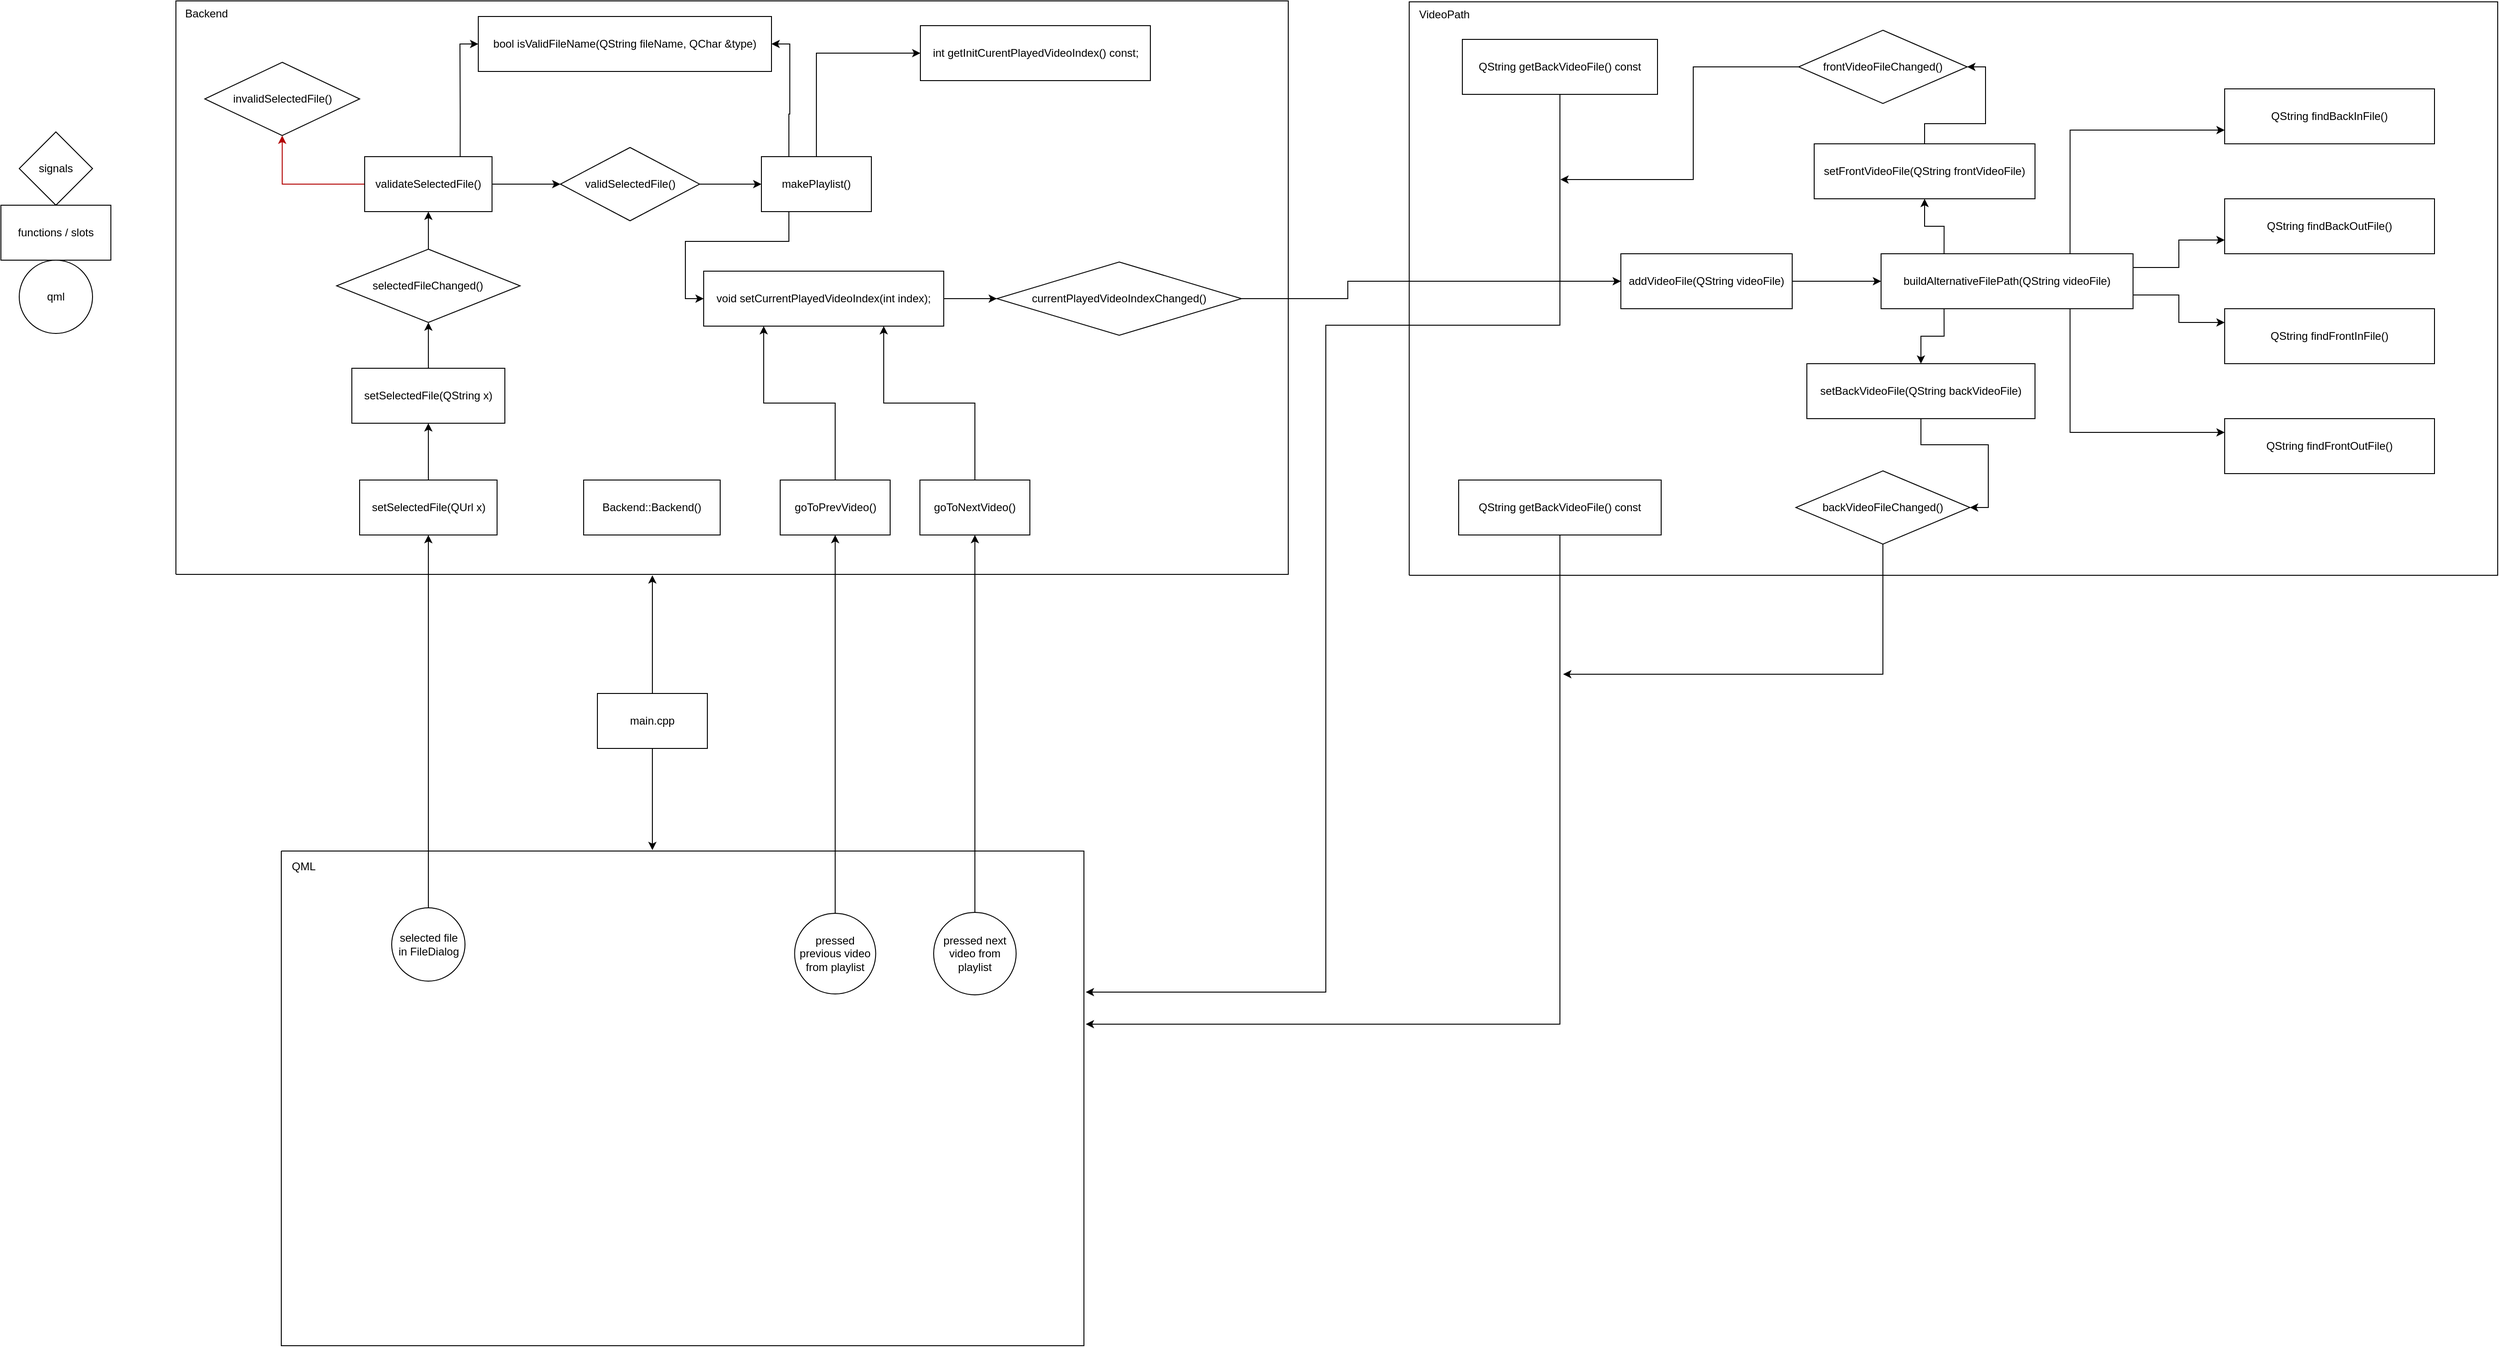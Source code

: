 <mxfile version="24.5.1" type="device">
  <diagram name="Page-1" id="O__X3Oyo5XvWB0C7ne0w">
    <mxGraphModel dx="2790" dy="1793" grid="0" gridSize="10" guides="1" tooltips="1" connect="1" arrows="1" fold="1" page="0" pageScale="1" pageWidth="827" pageHeight="1169" math="0" shadow="0">
      <root>
        <mxCell id="0" />
        <mxCell id="1" parent="0" />
        <mxCell id="GhN1twf3DZPRlEhN9xuZ-37" style="edgeStyle=orthogonalEdgeStyle;rounded=0;orthogonalLoop=1;jettySize=auto;html=1;exitX=0.5;exitY=0;exitDx=0;exitDy=0;" edge="1" parent="1" source="GhN1twf3DZPRlEhN9xuZ-1">
          <mxGeometry relative="1" as="geometry">
            <mxPoint x="400" y="254" as="targetPoint" />
          </mxGeometry>
        </mxCell>
        <mxCell id="GhN1twf3DZPRlEhN9xuZ-58" style="edgeStyle=orthogonalEdgeStyle;rounded=0;orthogonalLoop=1;jettySize=auto;html=1;" edge="1" parent="1" source="GhN1twf3DZPRlEhN9xuZ-1">
          <mxGeometry relative="1" as="geometry">
            <mxPoint x="400" y="554" as="targetPoint" />
          </mxGeometry>
        </mxCell>
        <mxCell id="GhN1twf3DZPRlEhN9xuZ-1" value="main.cpp" style="whiteSpace=wrap;html=1;strokeColor=default;" vertex="1" parent="1">
          <mxGeometry x="340" y="383" width="120" height="60" as="geometry" />
        </mxCell>
        <mxCell id="GhN1twf3DZPRlEhN9xuZ-2" value="&lt;div&gt;Backend::Backend()&lt;/div&gt;" style="whiteSpace=wrap;html=1;fillColor=none;glass=0;movable=1;resizable=1;rotatable=1;deletable=1;editable=1;locked=0;connectable=1;" vertex="1" parent="1">
          <mxGeometry x="325" y="150" width="149" height="60" as="geometry" />
        </mxCell>
        <mxCell id="GhN1twf3DZPRlEhN9xuZ-9" style="edgeStyle=orthogonalEdgeStyle;rounded=0;orthogonalLoop=1;jettySize=auto;html=1;exitX=0.5;exitY=0;exitDx=0;exitDy=0;entryX=0.5;entryY=1;entryDx=0;entryDy=0;" edge="1" parent="1" source="GhN1twf3DZPRlEhN9xuZ-3" target="GhN1twf3DZPRlEhN9xuZ-4">
          <mxGeometry relative="1" as="geometry" />
        </mxCell>
        <mxCell id="GhN1twf3DZPRlEhN9xuZ-3" value="&lt;div&gt;&lt;span style=&quot;background-color: initial;&quot;&gt;selected file&lt;/span&gt;&lt;br&gt;&lt;/div&gt;&lt;div&gt;&lt;span style=&quot;background-color: initial;&quot;&gt;in FileDialog&lt;/span&gt;&lt;/div&gt;" style="ellipse;whiteSpace=wrap;html=1;" vertex="1" parent="1">
          <mxGeometry x="115.5" y="617" width="80" height="80" as="geometry" />
        </mxCell>
        <mxCell id="GhN1twf3DZPRlEhN9xuZ-6" value="" style="edgeStyle=orthogonalEdgeStyle;rounded=0;orthogonalLoop=1;jettySize=auto;html=1;" edge="1" parent="1" source="GhN1twf3DZPRlEhN9xuZ-4" target="GhN1twf3DZPRlEhN9xuZ-5">
          <mxGeometry relative="1" as="geometry" />
        </mxCell>
        <mxCell id="GhN1twf3DZPRlEhN9xuZ-4" value="setSelectedFile(QUrl x)" style="whiteSpace=wrap;html=1;" vertex="1" parent="1">
          <mxGeometry x="80.5" y="150" width="150" height="60" as="geometry" />
        </mxCell>
        <mxCell id="GhN1twf3DZPRlEhN9xuZ-8" value="" style="edgeStyle=orthogonalEdgeStyle;rounded=0;orthogonalLoop=1;jettySize=auto;html=1;" edge="1" parent="1" source="GhN1twf3DZPRlEhN9xuZ-5" target="GhN1twf3DZPRlEhN9xuZ-7">
          <mxGeometry relative="1" as="geometry" />
        </mxCell>
        <mxCell id="GhN1twf3DZPRlEhN9xuZ-5" value="setSelectedFile(QString x)" style="whiteSpace=wrap;html=1;" vertex="1" parent="1">
          <mxGeometry x="72" y="28" width="167" height="60" as="geometry" />
        </mxCell>
        <mxCell id="GhN1twf3DZPRlEhN9xuZ-16" value="" style="edgeStyle=orthogonalEdgeStyle;rounded=0;orthogonalLoop=1;jettySize=auto;html=1;" edge="1" parent="1" source="GhN1twf3DZPRlEhN9xuZ-7" target="GhN1twf3DZPRlEhN9xuZ-15">
          <mxGeometry relative="1" as="geometry" />
        </mxCell>
        <mxCell id="GhN1twf3DZPRlEhN9xuZ-7" value="selectedFileChanged()" style="rhombus;whiteSpace=wrap;html=1;" vertex="1" parent="1">
          <mxGeometry x="55.38" y="-102" width="200.25" height="80" as="geometry" />
        </mxCell>
        <mxCell id="GhN1twf3DZPRlEhN9xuZ-11" value="signals" style="rhombus;whiteSpace=wrap;html=1;movable=0;resizable=0;rotatable=0;deletable=0;editable=0;locked=1;connectable=0;" vertex="1" parent="1">
          <mxGeometry x="-291" y="-230" width="80" height="80" as="geometry" />
        </mxCell>
        <mxCell id="GhN1twf3DZPRlEhN9xuZ-12" value="functions /&amp;nbsp;&lt;span style=&quot;background-color: initial;&quot;&gt;slots&lt;/span&gt;" style="whiteSpace=wrap;html=1;movable=0;resizable=0;rotatable=0;deletable=0;editable=0;locked=1;connectable=0;" vertex="1" parent="1">
          <mxGeometry x="-311" y="-150" width="120" height="60" as="geometry" />
        </mxCell>
        <mxCell id="GhN1twf3DZPRlEhN9xuZ-14" value="qml" style="ellipse;whiteSpace=wrap;html=1;movable=0;resizable=0;rotatable=0;deletable=0;editable=0;locked=1;connectable=0;" vertex="1" parent="1">
          <mxGeometry x="-291" y="-90" width="80" height="80" as="geometry" />
        </mxCell>
        <mxCell id="GhN1twf3DZPRlEhN9xuZ-18" style="edgeStyle=orthogonalEdgeStyle;rounded=0;orthogonalLoop=1;jettySize=auto;html=1;exitX=0;exitY=0.5;exitDx=0;exitDy=0;entryX=0.5;entryY=1;entryDx=0;entryDy=0;fillColor=#e51400;strokeColor=#B20000;" edge="1" parent="1" source="GhN1twf3DZPRlEhN9xuZ-15" target="GhN1twf3DZPRlEhN9xuZ-17">
          <mxGeometry relative="1" as="geometry" />
        </mxCell>
        <mxCell id="GhN1twf3DZPRlEhN9xuZ-20" style="edgeStyle=orthogonalEdgeStyle;rounded=0;orthogonalLoop=1;jettySize=auto;html=1;exitX=1;exitY=0.5;exitDx=0;exitDy=0;entryX=0;entryY=0.5;entryDx=0;entryDy=0;" edge="1" parent="1" source="GhN1twf3DZPRlEhN9xuZ-15" target="GhN1twf3DZPRlEhN9xuZ-19">
          <mxGeometry relative="1" as="geometry" />
        </mxCell>
        <mxCell id="GhN1twf3DZPRlEhN9xuZ-23" style="edgeStyle=orthogonalEdgeStyle;rounded=0;orthogonalLoop=1;jettySize=auto;html=1;exitX=0.75;exitY=0;exitDx=0;exitDy=0;entryX=0;entryY=0.5;entryDx=0;entryDy=0;" edge="1" parent="1" source="GhN1twf3DZPRlEhN9xuZ-15" target="GhN1twf3DZPRlEhN9xuZ-21">
          <mxGeometry relative="1" as="geometry" />
        </mxCell>
        <mxCell id="GhN1twf3DZPRlEhN9xuZ-15" value="validateSelectedFile()" style="whiteSpace=wrap;html=1;" vertex="1" parent="1">
          <mxGeometry x="86" y="-203" width="139" height="60" as="geometry" />
        </mxCell>
        <mxCell id="GhN1twf3DZPRlEhN9xuZ-17" value="invalidSelectedFile()" style="rhombus;whiteSpace=wrap;html=1;" vertex="1" parent="1">
          <mxGeometry x="-88.5" y="-306" width="169" height="80" as="geometry" />
        </mxCell>
        <mxCell id="GhN1twf3DZPRlEhN9xuZ-25" value="" style="edgeStyle=orthogonalEdgeStyle;rounded=0;orthogonalLoop=1;jettySize=auto;html=1;" edge="1" parent="1" source="GhN1twf3DZPRlEhN9xuZ-19" target="GhN1twf3DZPRlEhN9xuZ-24">
          <mxGeometry relative="1" as="geometry" />
        </mxCell>
        <mxCell id="GhN1twf3DZPRlEhN9xuZ-19" value="validSelectedFile()" style="rhombus;whiteSpace=wrap;html=1;" vertex="1" parent="1">
          <mxGeometry x="299.63" y="-213" width="152" height="80" as="geometry" />
        </mxCell>
        <mxCell id="GhN1twf3DZPRlEhN9xuZ-21" value="bool isValidFileName(QString fileName, QChar &amp;amp;type)" style="whiteSpace=wrap;html=1;" vertex="1" parent="1">
          <mxGeometry x="210" y="-356" width="320" height="60" as="geometry" />
        </mxCell>
        <mxCell id="GhN1twf3DZPRlEhN9xuZ-50" style="edgeStyle=orthogonalEdgeStyle;rounded=0;orthogonalLoop=1;jettySize=auto;html=1;exitX=0.5;exitY=0;exitDx=0;exitDy=0;entryX=0;entryY=0.5;entryDx=0;entryDy=0;" edge="1" parent="1" source="GhN1twf3DZPRlEhN9xuZ-24" target="GhN1twf3DZPRlEhN9xuZ-48">
          <mxGeometry relative="1" as="geometry" />
        </mxCell>
        <mxCell id="GhN1twf3DZPRlEhN9xuZ-51" style="edgeStyle=orthogonalEdgeStyle;rounded=0;orthogonalLoop=1;jettySize=auto;html=1;exitX=0.25;exitY=1;exitDx=0;exitDy=0;entryX=0;entryY=0.5;entryDx=0;entryDy=0;" edge="1" parent="1" source="GhN1twf3DZPRlEhN9xuZ-24" target="GhN1twf3DZPRlEhN9xuZ-49">
          <mxGeometry relative="1" as="geometry" />
        </mxCell>
        <mxCell id="GhN1twf3DZPRlEhN9xuZ-24" value="makePlaylist()" style="whiteSpace=wrap;html=1;" vertex="1" parent="1">
          <mxGeometry x="519" y="-203" width="120" height="60" as="geometry" />
        </mxCell>
        <mxCell id="GhN1twf3DZPRlEhN9xuZ-26" style="edgeStyle=orthogonalEdgeStyle;rounded=0;orthogonalLoop=1;jettySize=auto;html=1;exitX=0.25;exitY=0;exitDx=0;exitDy=0;entryX=1;entryY=0.5;entryDx=0;entryDy=0;" edge="1" parent="1" source="GhN1twf3DZPRlEhN9xuZ-24" target="GhN1twf3DZPRlEhN9xuZ-21">
          <mxGeometry relative="1" as="geometry" />
        </mxCell>
        <mxCell id="GhN1twf3DZPRlEhN9xuZ-72" style="edgeStyle=orthogonalEdgeStyle;rounded=0;orthogonalLoop=1;jettySize=auto;html=1;exitX=0.25;exitY=1;exitDx=0;exitDy=0;" edge="1" parent="1" source="GhN1twf3DZPRlEhN9xuZ-27" target="GhN1twf3DZPRlEhN9xuZ-69">
          <mxGeometry relative="1" as="geometry" />
        </mxCell>
        <mxCell id="GhN1twf3DZPRlEhN9xuZ-73" style="edgeStyle=orthogonalEdgeStyle;rounded=0;orthogonalLoop=1;jettySize=auto;html=1;exitX=0.25;exitY=0;exitDx=0;exitDy=0;" edge="1" parent="1" source="GhN1twf3DZPRlEhN9xuZ-27" target="GhN1twf3DZPRlEhN9xuZ-68">
          <mxGeometry relative="1" as="geometry" />
        </mxCell>
        <mxCell id="GhN1twf3DZPRlEhN9xuZ-27" value="&lt;div&gt;&lt;span style=&quot;background-color: initial;&quot;&gt;buildAlternativeFilePath(QString videoFile)&lt;/span&gt;&lt;br&gt;&lt;/div&gt;" style="whiteSpace=wrap;html=1;" vertex="1" parent="1">
          <mxGeometry x="1741" y="-97" width="275" height="60" as="geometry" />
        </mxCell>
        <mxCell id="GhN1twf3DZPRlEhN9xuZ-34" style="edgeStyle=orthogonalEdgeStyle;rounded=0;orthogonalLoop=1;jettySize=auto;html=1;exitX=0;exitY=0.75;exitDx=0;exitDy=0;entryX=1;entryY=0.25;entryDx=0;entryDy=0;startArrow=classic;startFill=1;endArrow=none;endFill=0;" edge="1" parent="1" source="GhN1twf3DZPRlEhN9xuZ-28" target="GhN1twf3DZPRlEhN9xuZ-27">
          <mxGeometry relative="1" as="geometry" />
        </mxCell>
        <mxCell id="GhN1twf3DZPRlEhN9xuZ-28" value="QString findBackOutFile()" style="whiteSpace=wrap;html=1;" vertex="1" parent="1">
          <mxGeometry x="2116" y="-157" width="229" height="60" as="geometry" />
        </mxCell>
        <mxCell id="GhN1twf3DZPRlEhN9xuZ-35" style="edgeStyle=orthogonalEdgeStyle;rounded=0;orthogonalLoop=1;jettySize=auto;html=1;exitX=0;exitY=0.25;exitDx=0;exitDy=0;entryX=1;entryY=0.75;entryDx=0;entryDy=0;startArrow=classic;startFill=1;endArrow=none;endFill=0;" edge="1" parent="1" source="GhN1twf3DZPRlEhN9xuZ-29" target="GhN1twf3DZPRlEhN9xuZ-27">
          <mxGeometry relative="1" as="geometry" />
        </mxCell>
        <mxCell id="GhN1twf3DZPRlEhN9xuZ-29" value="QString findFrontInFile()" style="whiteSpace=wrap;html=1;" vertex="1" parent="1">
          <mxGeometry x="2116" y="-37" width="229" height="60" as="geometry" />
        </mxCell>
        <mxCell id="GhN1twf3DZPRlEhN9xuZ-33" style="edgeStyle=orthogonalEdgeStyle;rounded=0;orthogonalLoop=1;jettySize=auto;html=1;exitX=0;exitY=0.75;exitDx=0;exitDy=0;entryX=0.75;entryY=0;entryDx=0;entryDy=0;startArrow=classic;startFill=1;endArrow=none;endFill=0;" edge="1" parent="1" source="GhN1twf3DZPRlEhN9xuZ-30" target="GhN1twf3DZPRlEhN9xuZ-27">
          <mxGeometry relative="1" as="geometry" />
        </mxCell>
        <mxCell id="GhN1twf3DZPRlEhN9xuZ-30" value="QString findBackInFile()" style="whiteSpace=wrap;html=1;" vertex="1" parent="1">
          <mxGeometry x="2116" y="-277" width="229" height="60" as="geometry" />
        </mxCell>
        <mxCell id="GhN1twf3DZPRlEhN9xuZ-32" style="edgeStyle=orthogonalEdgeStyle;rounded=0;orthogonalLoop=1;jettySize=auto;html=1;exitX=0;exitY=0.25;exitDx=0;exitDy=0;entryX=0.75;entryY=1;entryDx=0;entryDy=0;startArrow=classic;startFill=1;endArrow=none;endFill=0;" edge="1" parent="1" source="GhN1twf3DZPRlEhN9xuZ-31" target="GhN1twf3DZPRlEhN9xuZ-27">
          <mxGeometry relative="1" as="geometry" />
        </mxCell>
        <mxCell id="GhN1twf3DZPRlEhN9xuZ-31" value="QString findFrontOutFile()" style="whiteSpace=wrap;html=1;" vertex="1" parent="1">
          <mxGeometry x="2116" y="83" width="229" height="60" as="geometry" />
        </mxCell>
        <mxCell id="GhN1twf3DZPRlEhN9xuZ-44" value="" style="edgeStyle=segmentEdgeStyle;endArrow=none;html=1;curved=0;rounded=0;endSize=8;startSize=8;sourcePerimeterSpacing=0;targetPerimeterSpacing=0;endFill=0;" edge="1" parent="1">
          <mxGeometry width="100" relative="1" as="geometry">
            <mxPoint x="-120" y="253" as="sourcePoint" />
            <mxPoint x="-120" y="253" as="targetPoint" />
            <Array as="points">
              <mxPoint x="1094" y="253" />
              <mxPoint x="1094" y="-373" />
              <mxPoint x="-120" y="-373" />
            </Array>
          </mxGeometry>
        </mxCell>
        <mxCell id="GhN1twf3DZPRlEhN9xuZ-45" value="Backend" style="text;html=1;align=center;verticalAlign=middle;resizable=0;points=[];autosize=1;strokeColor=none;fillColor=none;" vertex="1" parent="1">
          <mxGeometry x="-120" y="-372" width="65" height="26" as="geometry" />
        </mxCell>
        <mxCell id="GhN1twf3DZPRlEhN9xuZ-46" value="" style="edgeStyle=segmentEdgeStyle;endArrow=none;html=1;curved=0;rounded=0;endSize=8;startSize=8;sourcePerimeterSpacing=0;targetPerimeterSpacing=0;endFill=0;" edge="1" parent="1">
          <mxGeometry width="100" relative="1" as="geometry">
            <mxPoint x="1226" y="254.0" as="sourcePoint" />
            <mxPoint x="1226" y="254.0" as="targetPoint" />
            <Array as="points">
              <mxPoint x="2414" y="254" />
              <mxPoint x="2414" y="-372" />
              <mxPoint x="1226" y="-372" />
            </Array>
          </mxGeometry>
        </mxCell>
        <mxCell id="GhN1twf3DZPRlEhN9xuZ-47" value="VideoPath" style="text;html=1;align=center;verticalAlign=middle;resizable=0;points=[];autosize=1;strokeColor=none;fillColor=none;" vertex="1" parent="1">
          <mxGeometry x="1227" y="-370.92" width="73" height="26" as="geometry" />
        </mxCell>
        <mxCell id="GhN1twf3DZPRlEhN9xuZ-48" value="int getInitCurentPlayedVideoIndex() const;" style="whiteSpace=wrap;html=1;" vertex="1" parent="1">
          <mxGeometry x="692.5" y="-346" width="251" height="60" as="geometry" />
        </mxCell>
        <mxCell id="GhN1twf3DZPRlEhN9xuZ-66" style="edgeStyle=orthogonalEdgeStyle;rounded=0;orthogonalLoop=1;jettySize=auto;html=1;exitX=1;exitY=0.5;exitDx=0;exitDy=0;entryX=0;entryY=0.5;entryDx=0;entryDy=0;" edge="1" parent="1" source="GhN1twf3DZPRlEhN9xuZ-49" target="GhN1twf3DZPRlEhN9xuZ-65">
          <mxGeometry relative="1" as="geometry" />
        </mxCell>
        <mxCell id="GhN1twf3DZPRlEhN9xuZ-49" value="void setCurrentPlayedVideoIndex(int index);" style="whiteSpace=wrap;html=1;" vertex="1" parent="1">
          <mxGeometry x="456" y="-78" width="262" height="60" as="geometry" />
        </mxCell>
        <mxCell id="GhN1twf3DZPRlEhN9xuZ-62" style="edgeStyle=orthogonalEdgeStyle;rounded=0;orthogonalLoop=1;jettySize=auto;html=1;exitX=0.5;exitY=0;exitDx=0;exitDy=0;entryX=0.75;entryY=1;entryDx=0;entryDy=0;" edge="1" parent="1" source="GhN1twf3DZPRlEhN9xuZ-52" target="GhN1twf3DZPRlEhN9xuZ-49">
          <mxGeometry relative="1" as="geometry" />
        </mxCell>
        <mxCell id="GhN1twf3DZPRlEhN9xuZ-52" value="goToNextVideo()" style="whiteSpace=wrap;html=1;" vertex="1" parent="1">
          <mxGeometry x="692" y="150" width="120" height="60" as="geometry" />
        </mxCell>
        <mxCell id="GhN1twf3DZPRlEhN9xuZ-61" style="edgeStyle=orthogonalEdgeStyle;rounded=0;orthogonalLoop=1;jettySize=auto;html=1;exitX=0.5;exitY=0;exitDx=0;exitDy=0;entryX=0.25;entryY=1;entryDx=0;entryDy=0;" edge="1" parent="1" source="GhN1twf3DZPRlEhN9xuZ-53" target="GhN1twf3DZPRlEhN9xuZ-49">
          <mxGeometry relative="1" as="geometry" />
        </mxCell>
        <mxCell id="GhN1twf3DZPRlEhN9xuZ-53" value="goToPrevVideo()" style="whiteSpace=wrap;html=1;" vertex="1" parent="1">
          <mxGeometry x="539.5" y="150" width="120" height="60" as="geometry" />
        </mxCell>
        <mxCell id="GhN1twf3DZPRlEhN9xuZ-59" style="edgeStyle=orthogonalEdgeStyle;rounded=0;orthogonalLoop=1;jettySize=auto;html=1;exitX=0.5;exitY=0;exitDx=0;exitDy=0;entryX=0.5;entryY=1;entryDx=0;entryDy=0;" edge="1" parent="1" source="GhN1twf3DZPRlEhN9xuZ-54" target="GhN1twf3DZPRlEhN9xuZ-53">
          <mxGeometry relative="1" as="geometry" />
        </mxCell>
        <mxCell id="GhN1twf3DZPRlEhN9xuZ-54" value="pressed previous video from playlist" style="ellipse;whiteSpace=wrap;html=1;" vertex="1" parent="1">
          <mxGeometry x="555.25" y="623" width="88.5" height="88" as="geometry" />
        </mxCell>
        <mxCell id="GhN1twf3DZPRlEhN9xuZ-60" style="edgeStyle=orthogonalEdgeStyle;rounded=0;orthogonalLoop=1;jettySize=auto;html=1;exitX=0.5;exitY=0;exitDx=0;exitDy=0;entryX=0.5;entryY=1;entryDx=0;entryDy=0;" edge="1" parent="1" source="GhN1twf3DZPRlEhN9xuZ-55" target="GhN1twf3DZPRlEhN9xuZ-52">
          <mxGeometry relative="1" as="geometry" />
        </mxCell>
        <mxCell id="GhN1twf3DZPRlEhN9xuZ-55" value="pressed next video from playlist" style="ellipse;whiteSpace=wrap;html=1;" vertex="1" parent="1">
          <mxGeometry x="707" y="622" width="90" height="90" as="geometry" />
        </mxCell>
        <mxCell id="GhN1twf3DZPRlEhN9xuZ-56" value="" style="edgeStyle=segmentEdgeStyle;endArrow=none;html=1;curved=0;rounded=0;endSize=8;startSize=8;sourcePerimeterSpacing=0;targetPerimeterSpacing=0;endFill=0;" edge="1" parent="1">
          <mxGeometry width="100" relative="1" as="geometry">
            <mxPoint x="-5" y="555" as="sourcePoint" />
            <mxPoint x="-5" y="555" as="targetPoint" />
            <Array as="points">
              <mxPoint x="871" y="555" />
              <mxPoint x="871" y="1095" />
              <mxPoint x="-5" y="1095" />
            </Array>
          </mxGeometry>
        </mxCell>
        <mxCell id="GhN1twf3DZPRlEhN9xuZ-57" value="QML" style="text;html=1;align=center;verticalAlign=middle;resizable=0;points=[];autosize=1;strokeColor=none;fillColor=none;" vertex="1" parent="1">
          <mxGeometry x="-3" y="559" width="44" height="26" as="geometry" />
        </mxCell>
        <mxCell id="GhN1twf3DZPRlEhN9xuZ-84" style="edgeStyle=orthogonalEdgeStyle;rounded=0;orthogonalLoop=1;jettySize=auto;html=1;exitX=1;exitY=0.5;exitDx=0;exitDy=0;" edge="1" parent="1" source="GhN1twf3DZPRlEhN9xuZ-63" target="GhN1twf3DZPRlEhN9xuZ-27">
          <mxGeometry relative="1" as="geometry" />
        </mxCell>
        <mxCell id="GhN1twf3DZPRlEhN9xuZ-63" value="addVideoFile(QString videoFile)" style="whiteSpace=wrap;html=1;" vertex="1" parent="1">
          <mxGeometry x="1457" y="-97" width="187" height="60" as="geometry" />
        </mxCell>
        <mxCell id="GhN1twf3DZPRlEhN9xuZ-67" style="edgeStyle=orthogonalEdgeStyle;rounded=0;orthogonalLoop=1;jettySize=auto;html=1;exitX=1;exitY=0.5;exitDx=0;exitDy=0;entryX=0;entryY=0.5;entryDx=0;entryDy=0;" edge="1" parent="1" source="GhN1twf3DZPRlEhN9xuZ-65" target="GhN1twf3DZPRlEhN9xuZ-63">
          <mxGeometry relative="1" as="geometry">
            <Array as="points">
              <mxPoint x="1159" y="-48" />
              <mxPoint x="1159" y="-67" />
            </Array>
          </mxGeometry>
        </mxCell>
        <mxCell id="GhN1twf3DZPRlEhN9xuZ-65" value="currentPlayedVideoIndexChanged()" style="rhombus;whiteSpace=wrap;html=1;" vertex="1" parent="1">
          <mxGeometry x="776" y="-88" width="267" height="80" as="geometry" />
        </mxCell>
        <mxCell id="GhN1twf3DZPRlEhN9xuZ-76" style="edgeStyle=orthogonalEdgeStyle;rounded=0;orthogonalLoop=1;jettySize=auto;html=1;exitX=0.5;exitY=0;exitDx=0;exitDy=0;entryX=1;entryY=0.5;entryDx=0;entryDy=0;" edge="1" parent="1" source="GhN1twf3DZPRlEhN9xuZ-68" target="GhN1twf3DZPRlEhN9xuZ-70">
          <mxGeometry relative="1" as="geometry" />
        </mxCell>
        <mxCell id="GhN1twf3DZPRlEhN9xuZ-68" value="setFrontVideoFile(QString frontVideoFile)" style="whiteSpace=wrap;html=1;" vertex="1" parent="1">
          <mxGeometry x="1668" y="-217" width="241" height="60" as="geometry" />
        </mxCell>
        <mxCell id="GhN1twf3DZPRlEhN9xuZ-77" style="edgeStyle=orthogonalEdgeStyle;rounded=0;orthogonalLoop=1;jettySize=auto;html=1;exitX=0.5;exitY=1;exitDx=0;exitDy=0;entryX=1;entryY=0.5;entryDx=0;entryDy=0;" edge="1" parent="1" source="GhN1twf3DZPRlEhN9xuZ-69" target="GhN1twf3DZPRlEhN9xuZ-71">
          <mxGeometry relative="1" as="geometry" />
        </mxCell>
        <mxCell id="GhN1twf3DZPRlEhN9xuZ-69" value="setBackVideoFile(QString backVideoFile)" style="whiteSpace=wrap;html=1;" vertex="1" parent="1">
          <mxGeometry x="1660" y="23" width="249" height="60" as="geometry" />
        </mxCell>
        <mxCell id="GhN1twf3DZPRlEhN9xuZ-90" style="edgeStyle=orthogonalEdgeStyle;rounded=0;orthogonalLoop=1;jettySize=auto;html=1;exitX=0;exitY=0.5;exitDx=0;exitDy=0;" edge="1" parent="1" source="GhN1twf3DZPRlEhN9xuZ-70">
          <mxGeometry relative="1" as="geometry">
            <mxPoint x="1391" y="-178" as="targetPoint" />
            <Array as="points">
              <mxPoint x="1536" y="-301" />
              <mxPoint x="1536" y="-178" />
            </Array>
          </mxGeometry>
        </mxCell>
        <mxCell id="GhN1twf3DZPRlEhN9xuZ-70" value="frontVideoFileChanged()" style="rhombus;whiteSpace=wrap;html=1;" vertex="1" parent="1">
          <mxGeometry x="1651" y="-341" width="184" height="80" as="geometry" />
        </mxCell>
        <mxCell id="GhN1twf3DZPRlEhN9xuZ-93" style="edgeStyle=orthogonalEdgeStyle;rounded=0;orthogonalLoop=1;jettySize=auto;html=1;exitX=0.5;exitY=1;exitDx=0;exitDy=0;" edge="1" parent="1" source="GhN1twf3DZPRlEhN9xuZ-71">
          <mxGeometry relative="1" as="geometry">
            <mxPoint x="1394" y="362" as="targetPoint" />
            <Array as="points">
              <mxPoint x="1743" y="362" />
            </Array>
          </mxGeometry>
        </mxCell>
        <mxCell id="GhN1twf3DZPRlEhN9xuZ-71" value="backVideoFileChanged()" style="rhombus;whiteSpace=wrap;html=1;" vertex="1" parent="1">
          <mxGeometry x="1648" y="140" width="190" height="80" as="geometry" />
        </mxCell>
        <mxCell id="GhN1twf3DZPRlEhN9xuZ-92" style="edgeStyle=orthogonalEdgeStyle;rounded=0;orthogonalLoop=1;jettySize=auto;html=1;exitX=0.5;exitY=1;exitDx=0;exitDy=0;" edge="1" parent="1" source="GhN1twf3DZPRlEhN9xuZ-82">
          <mxGeometry relative="1" as="geometry">
            <mxPoint x="873" y="744" as="targetPoint" />
            <Array as="points">
              <mxPoint x="1391" y="744" />
            </Array>
          </mxGeometry>
        </mxCell>
        <mxCell id="GhN1twf3DZPRlEhN9xuZ-82" value="QString getBackVideoFile()&amp;nbsp;const" style="whiteSpace=wrap;html=1;" vertex="1" parent="1">
          <mxGeometry x="1280" y="150" width="221" height="60" as="geometry" />
        </mxCell>
        <mxCell id="GhN1twf3DZPRlEhN9xuZ-88" style="edgeStyle=orthogonalEdgeStyle;rounded=0;orthogonalLoop=1;jettySize=auto;html=1;exitX=0.5;exitY=1;exitDx=0;exitDy=0;" edge="1" parent="1" source="GhN1twf3DZPRlEhN9xuZ-83">
          <mxGeometry relative="1" as="geometry">
            <mxPoint x="873" y="709" as="targetPoint" />
            <Array as="points">
              <mxPoint x="1390" y="-19" />
              <mxPoint x="1135" y="-19" />
              <mxPoint x="1135" y="709" />
            </Array>
          </mxGeometry>
        </mxCell>
        <mxCell id="GhN1twf3DZPRlEhN9xuZ-83" value="QString getBackVideoFile()&amp;nbsp;const" style="whiteSpace=wrap;html=1;" vertex="1" parent="1">
          <mxGeometry x="1284" y="-331" width="213" height="60" as="geometry" />
        </mxCell>
      </root>
    </mxGraphModel>
  </diagram>
</mxfile>
